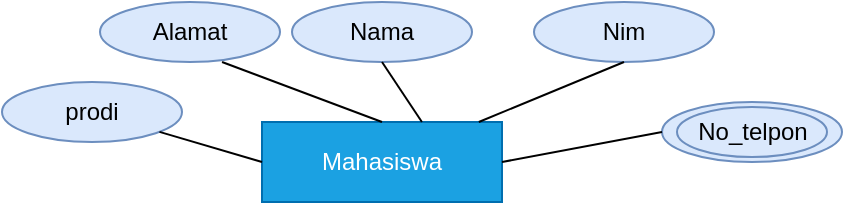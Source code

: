 <mxfile version="14.4.3" type="device"><diagram id="nOicew8Y6lO0Q0jKAyie" name="Page-1"><mxGraphModel dx="852" dy="494" grid="1" gridSize="10" guides="1" tooltips="1" connect="1" arrows="1" fold="1" page="1" pageScale="1" pageWidth="850" pageHeight="1100" math="0" shadow="0"><root><mxCell id="0"/><mxCell id="1" parent="0"/><mxCell id="jqQj_Gx2_fXwsLW1WOvV-1" value="Mahasiswa" style="rounded=0;whiteSpace=wrap;html=1;fillColor=#1ba1e2;strokeColor=#006EAF;fontColor=#ffffff;" parent="1" vertex="1"><mxGeometry x="270" y="180" width="120" height="40" as="geometry"/></mxCell><mxCell id="jqQj_Gx2_fXwsLW1WOvV-2" value="prodi" style="ellipse;whiteSpace=wrap;html=1;fillColor=#dae8fc;strokeColor=#6c8ebf;" parent="1" vertex="1"><mxGeometry x="140" y="160" width="90" height="30" as="geometry"/></mxCell><mxCell id="jqQj_Gx2_fXwsLW1WOvV-3" value="Alamat" style="ellipse;whiteSpace=wrap;html=1;fillColor=#dae8fc;strokeColor=#6c8ebf;" parent="1" vertex="1"><mxGeometry x="189" y="120" width="90" height="30" as="geometry"/></mxCell><mxCell id="jqQj_Gx2_fXwsLW1WOvV-4" value="Nim" style="ellipse;whiteSpace=wrap;html=1;fillColor=#dae8fc;strokeColor=#6c8ebf;" parent="1" vertex="1"><mxGeometry x="406" y="120" width="90" height="30" as="geometry"/></mxCell><mxCell id="jqQj_Gx2_fXwsLW1WOvV-5" value="" style="ellipse;whiteSpace=wrap;html=1;fillColor=#dae8fc;strokeColor=#6c8ebf;" parent="1" vertex="1"><mxGeometry x="470" y="170" width="90" height="30" as="geometry"/></mxCell><mxCell id="jqQj_Gx2_fXwsLW1WOvV-6" value="" style="endArrow=none;html=1;exitX=1;exitY=0.5;exitDx=0;exitDy=0;" parent="1" source="jqQj_Gx2_fXwsLW1WOvV-1" edge="1"><mxGeometry width="50" height="50" relative="1" as="geometry"><mxPoint x="370" y="280" as="sourcePoint"/><mxPoint x="470" y="185" as="targetPoint"/></mxGeometry></mxCell><mxCell id="jqQj_Gx2_fXwsLW1WOvV-7" value="" style="endArrow=none;html=1;exitX=0;exitY=0.5;exitDx=0;exitDy=0;" parent="1" source="jqQj_Gx2_fXwsLW1WOvV-1" target="jqQj_Gx2_fXwsLW1WOvV-2" edge="1"><mxGeometry width="50" height="50" relative="1" as="geometry"><mxPoint x="370" y="280" as="sourcePoint"/><mxPoint x="420" y="230" as="targetPoint"/></mxGeometry></mxCell><mxCell id="jqQj_Gx2_fXwsLW1WOvV-8" value="" style="endArrow=none;html=1;entryX=0.5;entryY=1;entryDx=0;entryDy=0;" parent="1" source="jqQj_Gx2_fXwsLW1WOvV-1" target="jqQj_Gx2_fXwsLW1WOvV-4" edge="1"><mxGeometry width="50" height="50" relative="1" as="geometry"><mxPoint x="370" y="280" as="sourcePoint"/><mxPoint x="420" y="230" as="targetPoint"/></mxGeometry></mxCell><mxCell id="jqQj_Gx2_fXwsLW1WOvV-9" value="" style="endArrow=none;html=1;entryX=0.5;entryY=0;entryDx=0;entryDy=0;exitX=0.678;exitY=1;exitDx=0;exitDy=0;exitPerimeter=0;" parent="1" source="jqQj_Gx2_fXwsLW1WOvV-3" target="jqQj_Gx2_fXwsLW1WOvV-1" edge="1"><mxGeometry width="50" height="50" relative="1" as="geometry"><mxPoint x="296" y="150" as="sourcePoint"/><mxPoint x="420" y="230" as="targetPoint"/></mxGeometry></mxCell><mxCell id="jqQj_Gx2_fXwsLW1WOvV-10" value="Nama" style="ellipse;whiteSpace=wrap;html=1;fillColor=#dae8fc;strokeColor=#6c8ebf;" parent="1" vertex="1"><mxGeometry x="285" y="120" width="90" height="30" as="geometry"/></mxCell><mxCell id="jqQj_Gx2_fXwsLW1WOvV-11" value="" style="endArrow=none;html=1;entryX=0.658;entryY=0;entryDx=0;entryDy=0;entryPerimeter=0;exitX=0.5;exitY=1;exitDx=0;exitDy=0;" parent="1" source="jqQj_Gx2_fXwsLW1WOvV-10" edge="1"><mxGeometry width="50" height="50" relative="1" as="geometry"><mxPoint x="333" y="140" as="sourcePoint"/><mxPoint x="349.96" y="180" as="targetPoint"/></mxGeometry></mxCell><mxCell id="Ang3LqX7kWuHN_tJ6IgG-1" value="No_telpon" style="ellipse;whiteSpace=wrap;html=1;fillColor=#dae8fc;strokeColor=#6c8ebf;" vertex="1" parent="1"><mxGeometry x="477.5" y="172.5" width="75" height="25" as="geometry"/></mxCell></root></mxGraphModel></diagram></mxfile>